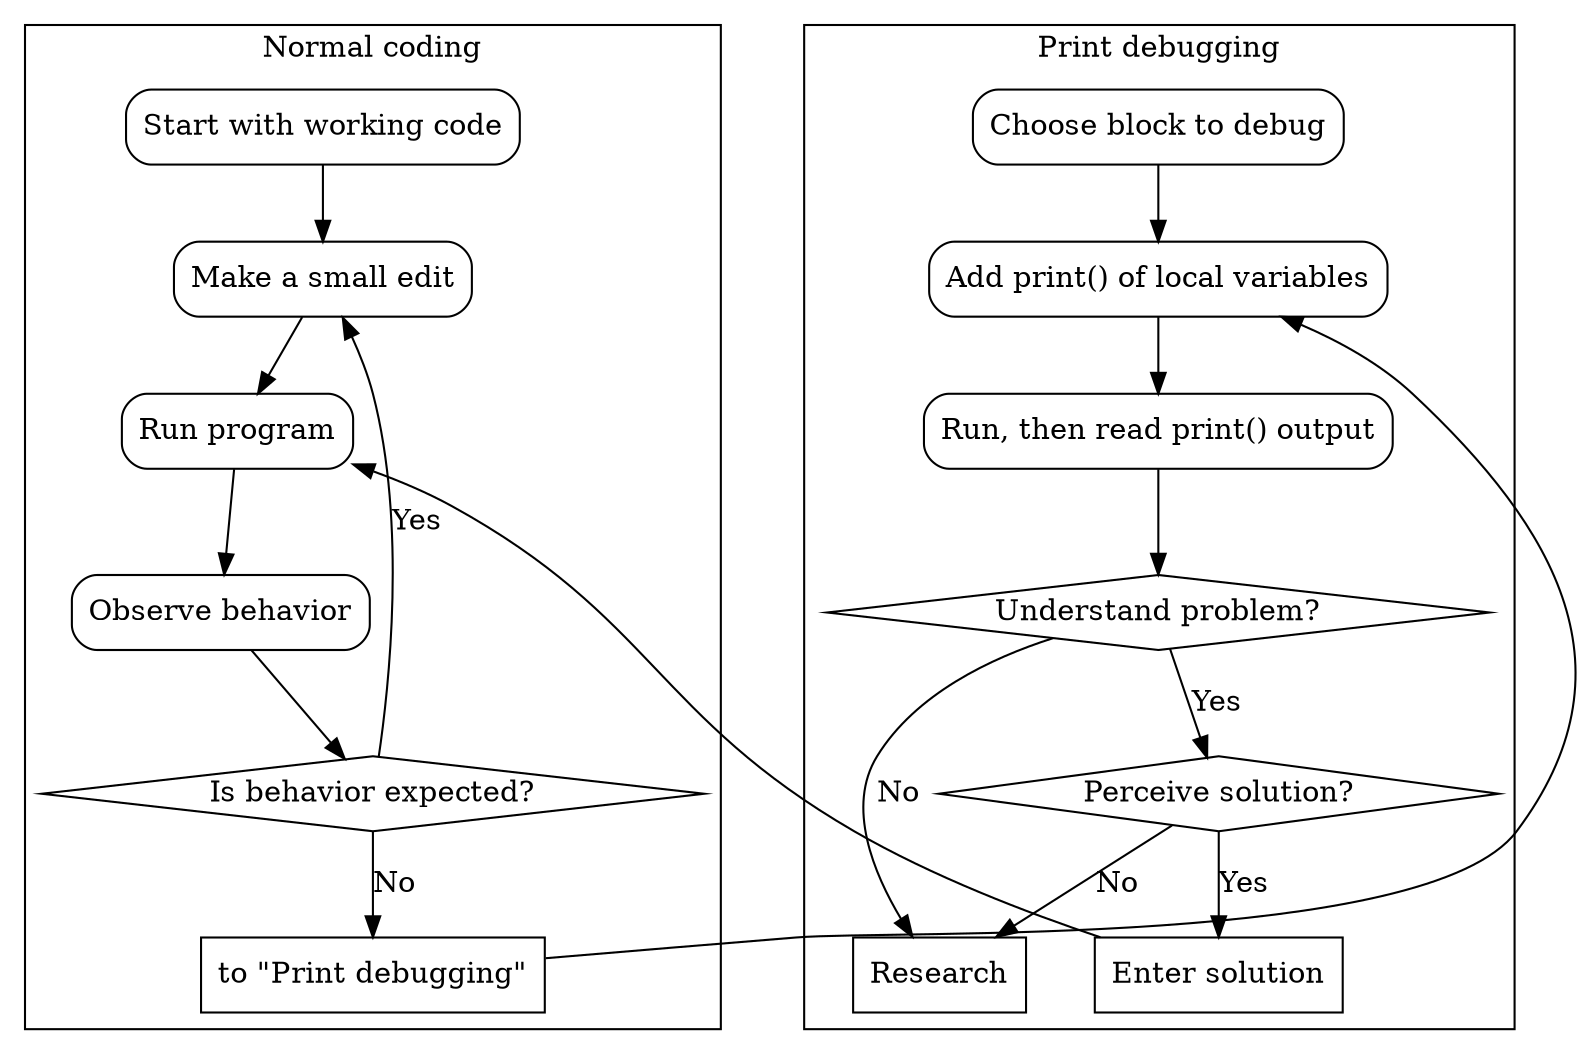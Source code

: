 digraph {
  subgraph cluster_normal {
    label="Normal coding"

    node[shape="box", style="rounded"]
      "Start with working code"; "Make a small edit"; "Run program"; "Observe behavior";
    node[shape="box", style=""] # sink
      "to \"Print debugging\""
    node[shape="diamond", style=""]
      "Is behavior expected?";

    "Start with working code" -> "Make a small edit"
    "Make a small edit" -> "Run program"
    "Run program" -> "Observe behavior"
    "Observe behavior" -> "Is behavior expected?"
    "Is behavior expected?" -> "Make a small edit"[label="Yes"]
    "Is behavior expected?" -> "to \"Print debugging\""[label="No"]
  }
  subgraph cluster_print_debugging {
    label="Print debugging"

    node[shape="box", style="rounded"]
      "Choose block to debug"; "Add print() of local variables"; "Run, then read print() output"
    node[shape="box", style=""] # sink
      "Enter solution"; Research
    node[shape="diamond", style=""]
      "Understand problem?"; "Perceive solution?"

    "to \"Print debugging\"" -> "Add print() of local variables"[constraint=false]
    "Choose block to debug" -> "Add print() of local variables"
    "Add print() of local variables" -> "Run, then read print() output"
    "Run, then read print() output" -> "Understand problem?"
    "Understand problem?" -> "Perceive solution?"[label="Yes"]
    "Understand problem?" -> Research[label="No"]
    "Perceive solution?" -> "Enter solution"[label="Yes"]
    "Perceive solution?" -> Research[label="No"]
    "Enter solution" -> "Run program"[constraint=false]
  }
}